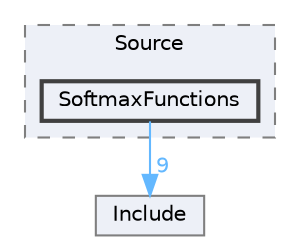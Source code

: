digraph "Arduino/GetStartedWithMachineLearningOnArduino/tflite-micro-arduino-examples-main/src/third_party/cmsis_nn/Source/SoftmaxFunctions"
{
 // LATEX_PDF_SIZE
  bgcolor="transparent";
  edge [fontname=Helvetica,fontsize=10,labelfontname=Helvetica,labelfontsize=10];
  node [fontname=Helvetica,fontsize=10,shape=box,height=0.2,width=0.4];
  compound=true
  subgraph clusterdir_3f3bc32bb09c71fe7748f5d361525a5c {
    graph [ bgcolor="#edf0f7", pencolor="grey50", label="Source", fontname=Helvetica,fontsize=10 style="filled,dashed", URL="dir_3f3bc32bb09c71fe7748f5d361525a5c.html",tooltip=""]
  dir_1fe20f9471a53e6cc486bb66c5a72ea5 [label="SoftmaxFunctions", fillcolor="#edf0f7", color="grey25", style="filled,bold", URL="dir_1fe20f9471a53e6cc486bb66c5a72ea5.html",tooltip=""];
  }
  dir_1a4997e63d356e45cdc4e66c4ea7b18a [label="Include", fillcolor="#edf0f7", color="grey50", style="filled", URL="dir_1a4997e63d356e45cdc4e66c4ea7b18a.html",tooltip=""];
  dir_1fe20f9471a53e6cc486bb66c5a72ea5->dir_1a4997e63d356e45cdc4e66c4ea7b18a [headlabel="9", labeldistance=1.5 headhref="dir_000287_000136.html" href="dir_000287_000136.html" color="steelblue1" fontcolor="steelblue1"];
}
